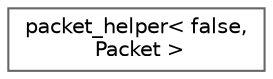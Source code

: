 digraph "类继承关系图"
{
 // LATEX_PDF_SIZE
  bgcolor="transparent";
  edge [fontname=Helvetica,fontsize=10,labelfontname=Helvetica,labelfontsize=10];
  node [fontname=Helvetica,fontsize=10,shape=box,height=0.2,width=0.4];
  rankdir="LR";
  Node0 [id="Node000000",label="packet_helper\< false,\l Packet \>",height=0.2,width=0.4,color="grey40", fillcolor="white", style="filled",URL="$structpacket__helper_3_01false_00_01_packet_01_4.html",tooltip=" "];
}
